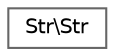 digraph "Graphical Class Hierarchy"
{
 // LATEX_PDF_SIZE
  bgcolor="transparent";
  edge [fontname=Helvetica,fontsize=10,labelfontname=Helvetica,labelfontsize=10];
  node [fontname=Helvetica,fontsize=10,shape=box,height=0.2,width=0.4];
  rankdir="LR";
  Node0 [id="Node000000",label="Str\\Str",height=0.2,width=0.4,color="grey40", fillcolor="white", style="filled",URL="$classStr_1_1Str.html",tooltip=" "];
}
